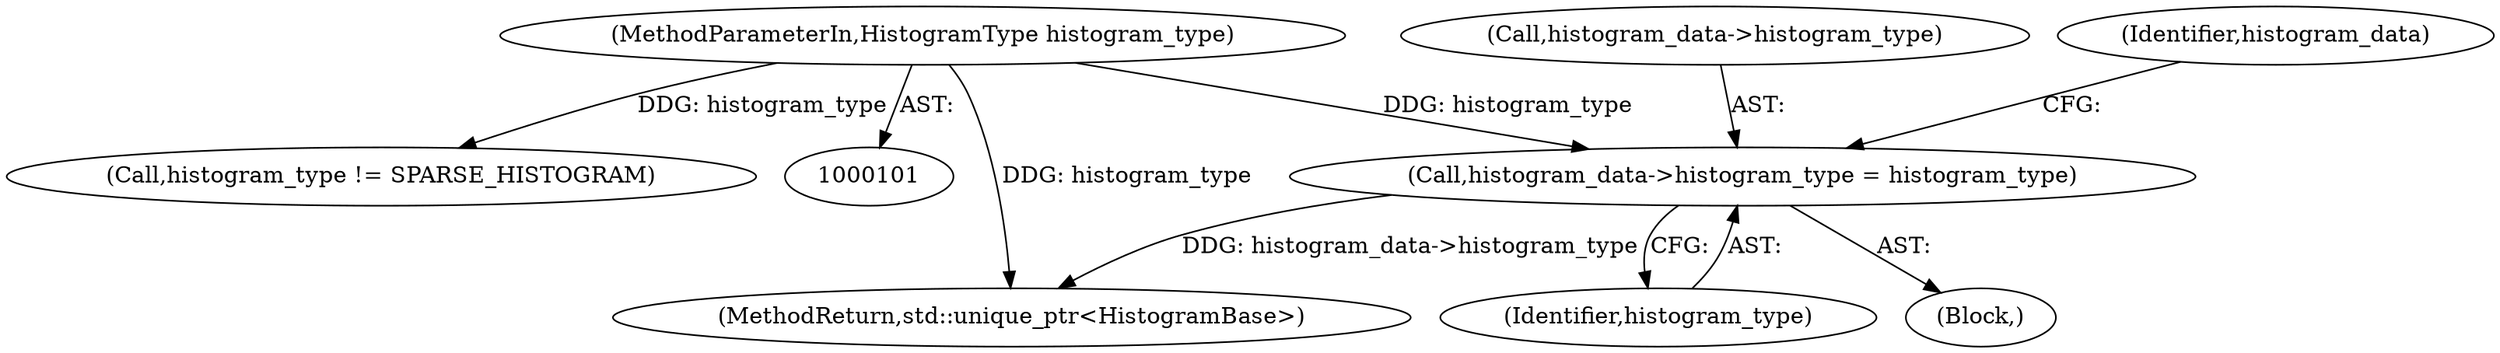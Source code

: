 digraph "0_Chrome_3f38b2253b19f9f9595f79fb92bfb5077e7b1959_0@pointer" {
"1000144" [label="(Call,histogram_data->histogram_type = histogram_type)"];
"1000102" [label="(MethodParameterIn,HistogramType histogram_type)"];
"1000144" [label="(Call,histogram_data->histogram_type = histogram_type)"];
"1000102" [label="(MethodParameterIn,HistogramType histogram_type)"];
"1000135" [label="(Block,)"];
"1000373" [label="(MethodReturn,std::unique_ptr<HistogramBase>)"];
"1000145" [label="(Call,histogram_data->histogram_type)"];
"1000151" [label="(Identifier,histogram_data)"];
"1000157" [label="(Call,histogram_type != SPARSE_HISTOGRAM)"];
"1000148" [label="(Identifier,histogram_type)"];
"1000144" -> "1000135"  [label="AST: "];
"1000144" -> "1000148"  [label="CFG: "];
"1000145" -> "1000144"  [label="AST: "];
"1000148" -> "1000144"  [label="AST: "];
"1000151" -> "1000144"  [label="CFG: "];
"1000144" -> "1000373"  [label="DDG: histogram_data->histogram_type"];
"1000102" -> "1000144"  [label="DDG: histogram_type"];
"1000102" -> "1000101"  [label="AST: "];
"1000102" -> "1000373"  [label="DDG: histogram_type"];
"1000102" -> "1000157"  [label="DDG: histogram_type"];
}
